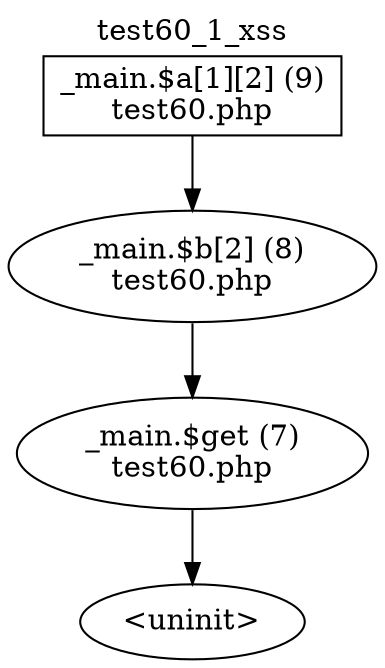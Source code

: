 digraph cfg {
  label="test60_1_xss";
  labelloc=t;
  n1 [shape=box, label="_main.$a[1][2] (9)\ntest60.php"];
  n2 [shape=ellipse, label="_main.$b[2] (8)\ntest60.php"];
  n3 [shape=ellipse, label="_main.$get (7)\ntest60.php"];
  n4 [shape=ellipse, label="<uninit>"];
  n1 -> n2;
  n2 -> n3;
  n3 -> n4;
}
